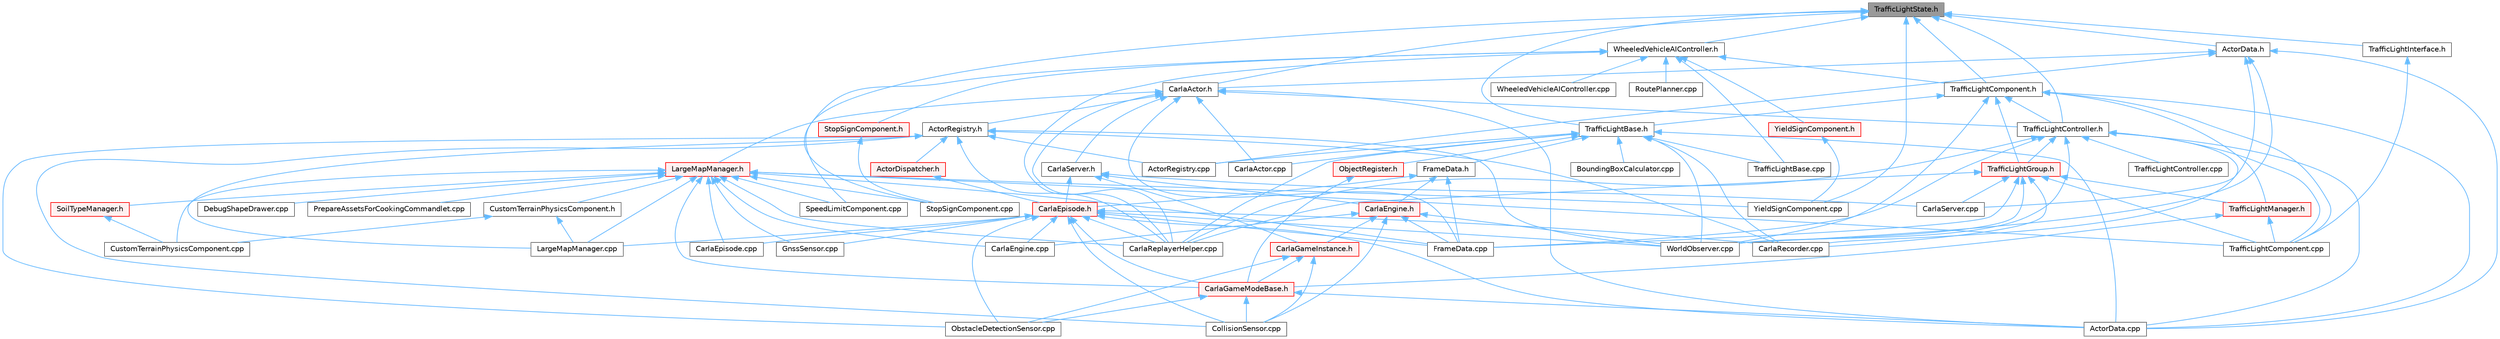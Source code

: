 digraph "TrafficLightState.h"
{
 // INTERACTIVE_SVG=YES
 // LATEX_PDF_SIZE
  bgcolor="transparent";
  edge [fontname=Helvetica,fontsize=10,labelfontname=Helvetica,labelfontsize=10];
  node [fontname=Helvetica,fontsize=10,shape=box,height=0.2,width=0.4];
  Node1 [id="Node000001",label="TrafficLightState.h",height=0.2,width=0.4,color="gray40", fillcolor="grey60", style="filled", fontcolor="black",tooltip=" "];
  Node1 -> Node2 [id="edge1_Node000001_Node000002",dir="back",color="steelblue1",style="solid",tooltip=" "];
  Node2 [id="Node000002",label="ActorData.h",height=0.2,width=0.4,color="grey40", fillcolor="white", style="filled",URL="$de/d7d/ActorData_8h.html",tooltip=" "];
  Node2 -> Node3 [id="edge2_Node000002_Node000003",dir="back",color="steelblue1",style="solid",tooltip=" "];
  Node3 [id="Node000003",label="ActorData.cpp",height=0.2,width=0.4,color="grey40", fillcolor="white", style="filled",URL="$da/d7f/ActorData_8cpp.html",tooltip=" "];
  Node2 -> Node4 [id="edge3_Node000002_Node000004",dir="back",color="steelblue1",style="solid",tooltip=" "];
  Node4 [id="Node000004",label="ActorRegistry.cpp",height=0.2,width=0.4,color="grey40", fillcolor="white", style="filled",URL="$d3/df3/ActorRegistry_8cpp.html",tooltip=" "];
  Node2 -> Node5 [id="edge4_Node000002_Node000005",dir="back",color="steelblue1",style="solid",tooltip=" "];
  Node5 [id="Node000005",label="CarlaActor.h",height=0.2,width=0.4,color="grey40", fillcolor="white", style="filled",URL="$de/d36/CarlaActor_8h.html",tooltip=" "];
  Node5 -> Node3 [id="edge5_Node000005_Node000003",dir="back",color="steelblue1",style="solid",tooltip=" "];
  Node5 -> Node6 [id="edge6_Node000005_Node000006",dir="back",color="steelblue1",style="solid",tooltip=" "];
  Node6 [id="Node000006",label="ActorRegistry.h",height=0.2,width=0.4,color="grey40", fillcolor="white", style="filled",URL="$da/de4/ActorRegistry_8h.html",tooltip=" "];
  Node6 -> Node7 [id="edge7_Node000006_Node000007",dir="back",color="steelblue1",style="solid",tooltip=" "];
  Node7 [id="Node000007",label="ActorDispatcher.h",height=0.2,width=0.4,color="red", fillcolor="#FFF0F0", style="filled",URL="$dc/ddc/ActorDispatcher_8h.html",tooltip=" "];
  Node7 -> Node9 [id="edge8_Node000007_Node000009",dir="back",color="steelblue1",style="solid",tooltip=" "];
  Node9 [id="Node000009",label="CarlaEpisode.h",height=0.2,width=0.4,color="red", fillcolor="#FFF0F0", style="filled",URL="$de/db8/CarlaEpisode_8h.html",tooltip=" "];
  Node9 -> Node3 [id="edge9_Node000009_Node000003",dir="back",color="steelblue1",style="solid",tooltip=" "];
  Node9 -> Node10 [id="edge10_Node000009_Node000010",dir="back",color="steelblue1",style="solid",tooltip=" "];
  Node10 [id="Node000010",label="CarlaEngine.cpp",height=0.2,width=0.4,color="grey40", fillcolor="white", style="filled",URL="$d6/da1/CarlaEngine_8cpp.html",tooltip=" "];
  Node9 -> Node11 [id="edge11_Node000009_Node000011",dir="back",color="steelblue1",style="solid",tooltip=" "];
  Node11 [id="Node000011",label="CarlaEpisode.cpp",height=0.2,width=0.4,color="grey40", fillcolor="white", style="filled",URL="$d6/dd9/CarlaEpisode_8cpp.html",tooltip=" "];
  Node9 -> Node12 [id="edge12_Node000009_Node000012",dir="back",color="steelblue1",style="solid",tooltip=" "];
  Node12 [id="Node000012",label="CarlaGameModeBase.h",height=0.2,width=0.4,color="red", fillcolor="#FFF0F0", style="filled",URL="$d3/d49/CarlaGameModeBase_8h.html",tooltip=" "];
  Node12 -> Node3 [id="edge13_Node000012_Node000003",dir="back",color="steelblue1",style="solid",tooltip=" "];
  Node12 -> Node42 [id="edge14_Node000012_Node000042",dir="back",color="steelblue1",style="solid",tooltip=" "];
  Node42 [id="Node000042",label="CollisionSensor.cpp",height=0.2,width=0.4,color="grey40", fillcolor="white", style="filled",URL="$da/df0/CollisionSensor_8cpp.html",tooltip=" "];
  Node12 -> Node43 [id="edge15_Node000012_Node000043",dir="back",color="steelblue1",style="solid",tooltip=" "];
  Node43 [id="Node000043",label="ObstacleDetectionSensor.cpp",height=0.2,width=0.4,color="grey40", fillcolor="white", style="filled",URL="$d2/d70/ObstacleDetectionSensor_8cpp.html",tooltip=" "];
  Node9 -> Node44 [id="edge16_Node000009_Node000044",dir="back",color="steelblue1",style="solid",tooltip=" "];
  Node44 [id="Node000044",label="CarlaRecorder.cpp",height=0.2,width=0.4,color="grey40", fillcolor="white", style="filled",URL="$da/d49/CarlaRecorder_8cpp.html",tooltip=" "];
  Node9 -> Node18 [id="edge17_Node000009_Node000018",dir="back",color="steelblue1",style="solid",tooltip=" "];
  Node18 [id="Node000018",label="CarlaReplayerHelper.cpp",height=0.2,width=0.4,color="grey40", fillcolor="white", style="filled",URL="$d2/d32/CarlaReplayerHelper_8cpp.html",tooltip=" "];
  Node9 -> Node42 [id="edge18_Node000009_Node000042",dir="back",color="steelblue1",style="solid",tooltip=" "];
  Node9 -> Node24 [id="edge19_Node000009_Node000024",dir="back",color="steelblue1",style="solid",tooltip=" "];
  Node24 [id="Node000024",label="FrameData.cpp",height=0.2,width=0.4,color="grey40", fillcolor="white", style="filled",URL="$df/d8a/FrameData_8cpp.html",tooltip=" "];
  Node9 -> Node25 [id="edge20_Node000009_Node000025",dir="back",color="steelblue1",style="solid",tooltip=" "];
  Node25 [id="Node000025",label="GnssSensor.cpp",height=0.2,width=0.4,color="grey40", fillcolor="white", style="filled",URL="$d7/d22/GnssSensor_8cpp.html",tooltip=" "];
  Node9 -> Node26 [id="edge21_Node000009_Node000026",dir="back",color="steelblue1",style="solid",tooltip=" "];
  Node26 [id="Node000026",label="LargeMapManager.cpp",height=0.2,width=0.4,color="grey40", fillcolor="white", style="filled",URL="$df/d6c/LargeMapManager_8cpp.html",tooltip=" "];
  Node9 -> Node43 [id="edge22_Node000009_Node000043",dir="back",color="steelblue1",style="solid",tooltip=" "];
  Node9 -> Node96 [id="edge23_Node000009_Node000096",dir="back",color="steelblue1",style="solid",tooltip=" "];
  Node96 [id="Node000096",label="WorldObserver.cpp",height=0.2,width=0.4,color="grey40", fillcolor="white", style="filled",URL="$d9/de7/WorldObserver_8cpp.html",tooltip=" "];
  Node6 -> Node4 [id="edge24_Node000006_Node000004",dir="back",color="steelblue1",style="solid",tooltip=" "];
  Node6 -> Node44 [id="edge25_Node000006_Node000044",dir="back",color="steelblue1",style="solid",tooltip=" "];
  Node6 -> Node18 [id="edge26_Node000006_Node000018",dir="back",color="steelblue1",style="solid",tooltip=" "];
  Node6 -> Node42 [id="edge27_Node000006_Node000042",dir="back",color="steelblue1",style="solid",tooltip=" "];
  Node6 -> Node26 [id="edge28_Node000006_Node000026",dir="back",color="steelblue1",style="solid",tooltip=" "];
  Node6 -> Node43 [id="edge29_Node000006_Node000043",dir="back",color="steelblue1",style="solid",tooltip=" "];
  Node6 -> Node96 [id="edge30_Node000006_Node000096",dir="back",color="steelblue1",style="solid",tooltip=" "];
  Node5 -> Node15 [id="edge31_Node000005_Node000015",dir="back",color="steelblue1",style="solid",tooltip=" "];
  Node15 [id="Node000015",label="CarlaActor.cpp",height=0.2,width=0.4,color="grey40", fillcolor="white", style="filled",URL="$d3/d43/CarlaActor_8cpp.html",tooltip=" "];
  Node5 -> Node18 [id="edge32_Node000005_Node000018",dir="back",color="steelblue1",style="solid",tooltip=" "];
  Node5 -> Node97 [id="edge33_Node000005_Node000097",dir="back",color="steelblue1",style="solid",tooltip=" "];
  Node97 [id="Node000097",label="CarlaServer.h",height=0.2,width=0.4,color="grey40", fillcolor="white", style="filled",URL="$d0/d35/CarlaServer_8h.html",tooltip=" "];
  Node97 -> Node98 [id="edge34_Node000097_Node000098",dir="back",color="steelblue1",style="solid",tooltip=" "];
  Node98 [id="Node000098",label="CarlaEngine.h",height=0.2,width=0.4,color="red", fillcolor="#FFF0F0", style="filled",URL="$d0/d11/CarlaEngine_8h.html",tooltip=" "];
  Node98 -> Node10 [id="edge35_Node000098_Node000010",dir="back",color="steelblue1",style="solid",tooltip=" "];
  Node98 -> Node101 [id="edge36_Node000098_Node000101",dir="back",color="steelblue1",style="solid",tooltip=" "];
  Node101 [id="Node000101",label="CarlaGameInstance.h",height=0.2,width=0.4,color="red", fillcolor="#FFF0F0", style="filled",URL="$d2/dba/CarlaGameInstance_8h.html",tooltip=" "];
  Node101 -> Node12 [id="edge37_Node000101_Node000012",dir="back",color="steelblue1",style="solid",tooltip=" "];
  Node101 -> Node42 [id="edge38_Node000101_Node000042",dir="back",color="steelblue1",style="solid",tooltip=" "];
  Node101 -> Node43 [id="edge39_Node000101_Node000043",dir="back",color="steelblue1",style="solid",tooltip=" "];
  Node98 -> Node42 [id="edge40_Node000098_Node000042",dir="back",color="steelblue1",style="solid",tooltip=" "];
  Node98 -> Node24 [id="edge41_Node000098_Node000024",dir="back",color="steelblue1",style="solid",tooltip=" "];
  Node98 -> Node96 [id="edge42_Node000098_Node000096",dir="back",color="steelblue1",style="solid",tooltip=" "];
  Node97 -> Node9 [id="edge43_Node000097_Node000009",dir="back",color="steelblue1",style="solid",tooltip=" "];
  Node97 -> Node101 [id="edge44_Node000097_Node000101",dir="back",color="steelblue1",style="solid",tooltip=" "];
  Node97 -> Node19 [id="edge45_Node000097_Node000019",dir="back",color="steelblue1",style="solid",tooltip=" "];
  Node19 [id="Node000019",label="CarlaServer.cpp",height=0.2,width=0.4,color="grey40", fillcolor="white", style="filled",URL="$db/d6c/CarlaServer_8cpp.html",tooltip=" "];
  Node5 -> Node24 [id="edge46_Node000005_Node000024",dir="back",color="steelblue1",style="solid",tooltip=" "];
  Node5 -> Node108 [id="edge47_Node000005_Node000108",dir="back",color="steelblue1",style="solid",tooltip=" "];
  Node108 [id="Node000108",label="LargeMapManager.h",height=0.2,width=0.4,color="red", fillcolor="#FFF0F0", style="filled",URL="$d3/d30/LargeMapManager_8h.html",tooltip=" "];
  Node108 -> Node10 [id="edge48_Node000108_Node000010",dir="back",color="steelblue1",style="solid",tooltip=" "];
  Node108 -> Node11 [id="edge49_Node000108_Node000011",dir="back",color="steelblue1",style="solid",tooltip=" "];
  Node108 -> Node12 [id="edge50_Node000108_Node000012",dir="back",color="steelblue1",style="solid",tooltip=" "];
  Node108 -> Node18 [id="edge51_Node000108_Node000018",dir="back",color="steelblue1",style="solid",tooltip=" "];
  Node108 -> Node22 [id="edge52_Node000108_Node000022",dir="back",color="steelblue1",style="solid",tooltip=" "];
  Node22 [id="Node000022",label="CustomTerrainPhysicsComponent.cpp",height=0.2,width=0.4,color="grey40", fillcolor="white", style="filled",URL="$d1/d59/CustomTerrainPhysicsComponent_8cpp.html",tooltip=" "];
  Node108 -> Node109 [id="edge53_Node000108_Node000109",dir="back",color="steelblue1",style="solid",tooltip=" "];
  Node109 [id="Node000109",label="CustomTerrainPhysicsComponent.h",height=0.2,width=0.4,color="grey40", fillcolor="white", style="filled",URL="$d1/d4f/CustomTerrainPhysicsComponent_8h.html",tooltip=" "];
  Node109 -> Node22 [id="edge54_Node000109_Node000022",dir="back",color="steelblue1",style="solid",tooltip=" "];
  Node109 -> Node26 [id="edge55_Node000109_Node000026",dir="back",color="steelblue1",style="solid",tooltip=" "];
  Node108 -> Node23 [id="edge56_Node000108_Node000023",dir="back",color="steelblue1",style="solid",tooltip=" "];
  Node23 [id="Node000023",label="DebugShapeDrawer.cpp",height=0.2,width=0.4,color="grey40", fillcolor="white", style="filled",URL="$d3/d7b/DebugShapeDrawer_8cpp.html",tooltip=" "];
  Node108 -> Node24 [id="edge57_Node000108_Node000024",dir="back",color="steelblue1",style="solid",tooltip=" "];
  Node108 -> Node25 [id="edge58_Node000108_Node000025",dir="back",color="steelblue1",style="solid",tooltip=" "];
  Node108 -> Node26 [id="edge59_Node000108_Node000026",dir="back",color="steelblue1",style="solid",tooltip=" "];
  Node108 -> Node110 [id="edge60_Node000108_Node000110",dir="back",color="steelblue1",style="solid",tooltip=" "];
  Node110 [id="Node000110",label="PrepareAssetsForCookingCommandlet.cpp",height=0.2,width=0.4,color="grey40", fillcolor="white", style="filled",URL="$d2/dee/PrepareAssetsForCookingCommandlet_8cpp.html",tooltip=" "];
  Node108 -> Node111 [id="edge61_Node000108_Node000111",dir="back",color="steelblue1",style="solid",tooltip=" "];
  Node111 [id="Node000111",label="SoilTypeManager.h",height=0.2,width=0.4,color="red", fillcolor="#FFF0F0", style="filled",URL="$d1/dae/SoilTypeManager_8h.html",tooltip=" "];
  Node111 -> Node22 [id="edge62_Node000111_Node000022",dir="back",color="steelblue1",style="solid",tooltip=" "];
  Node108 -> Node33 [id="edge63_Node000108_Node000033",dir="back",color="steelblue1",style="solid",tooltip=" "];
  Node33 [id="Node000033",label="SpeedLimitComponent.cpp",height=0.2,width=0.4,color="grey40", fillcolor="white", style="filled",URL="$d2/dd9/SpeedLimitComponent_8cpp.html",tooltip=" "];
  Node108 -> Node34 [id="edge64_Node000108_Node000034",dir="back",color="steelblue1",style="solid",tooltip=" "];
  Node34 [id="Node000034",label="StopSignComponent.cpp",height=0.2,width=0.4,color="grey40", fillcolor="white", style="filled",URL="$d6/ddb/StopSignComponent_8cpp.html",tooltip=" "];
  Node108 -> Node36 [id="edge65_Node000108_Node000036",dir="back",color="steelblue1",style="solid",tooltip=" "];
  Node36 [id="Node000036",label="TrafficLightComponent.cpp",height=0.2,width=0.4,color="grey40", fillcolor="white", style="filled",URL="$d3/dcd/TrafficLightComponent_8cpp.html",tooltip=" "];
  Node108 -> Node41 [id="edge66_Node000108_Node000041",dir="back",color="steelblue1",style="solid",tooltip=" "];
  Node41 [id="Node000041",label="YieldSignComponent.cpp",height=0.2,width=0.4,color="grey40", fillcolor="white", style="filled",URL="$d4/d36/YieldSignComponent_8cpp.html",tooltip=" "];
  Node5 -> Node114 [id="edge67_Node000005_Node000114",dir="back",color="steelblue1",style="solid",tooltip=" "];
  Node114 [id="Node000114",label="TrafficLightController.h",height=0.2,width=0.4,color="grey40", fillcolor="white", style="filled",URL="$dd/d67/TrafficLightController_8h.html",tooltip=" "];
  Node114 -> Node3 [id="edge68_Node000114_Node000003",dir="back",color="steelblue1",style="solid",tooltip=" "];
  Node114 -> Node44 [id="edge69_Node000114_Node000044",dir="back",color="steelblue1",style="solid",tooltip=" "];
  Node114 -> Node18 [id="edge70_Node000114_Node000018",dir="back",color="steelblue1",style="solid",tooltip=" "];
  Node114 -> Node24 [id="edge71_Node000114_Node000024",dir="back",color="steelblue1",style="solid",tooltip=" "];
  Node114 -> Node36 [id="edge72_Node000114_Node000036",dir="back",color="steelblue1",style="solid",tooltip=" "];
  Node114 -> Node115 [id="edge73_Node000114_Node000115",dir="back",color="steelblue1",style="solid",tooltip=" "];
  Node115 [id="Node000115",label="TrafficLightController.cpp",height=0.2,width=0.4,color="grey40", fillcolor="white", style="filled",URL="$d7/d63/TrafficLightController_8cpp.html",tooltip=" "];
  Node114 -> Node116 [id="edge74_Node000114_Node000116",dir="back",color="steelblue1",style="solid",tooltip=" "];
  Node116 [id="Node000116",label="TrafficLightGroup.h",height=0.2,width=0.4,color="red", fillcolor="#FFF0F0", style="filled",URL="$de/da0/TrafficLightGroup_8h.html",tooltip=" "];
  Node116 -> Node44 [id="edge75_Node000116_Node000044",dir="back",color="steelblue1",style="solid",tooltip=" "];
  Node116 -> Node18 [id="edge76_Node000116_Node000018",dir="back",color="steelblue1",style="solid",tooltip=" "];
  Node116 -> Node19 [id="edge77_Node000116_Node000019",dir="back",color="steelblue1",style="solid",tooltip=" "];
  Node116 -> Node24 [id="edge78_Node000116_Node000024",dir="back",color="steelblue1",style="solid",tooltip=" "];
  Node116 -> Node36 [id="edge79_Node000116_Node000036",dir="back",color="steelblue1",style="solid",tooltip=" "];
  Node116 -> Node117 [id="edge80_Node000116_Node000117",dir="back",color="steelblue1",style="solid",tooltip=" "];
  Node117 [id="Node000117",label="TrafficLightManager.h",height=0.2,width=0.4,color="red", fillcolor="#FFF0F0", style="filled",URL="$da/ddb/TrafficLightManager_8h.html",tooltip=" "];
  Node117 -> Node12 [id="edge81_Node000117_Node000012",dir="back",color="steelblue1",style="solid",tooltip=" "];
  Node117 -> Node36 [id="edge82_Node000117_Node000036",dir="back",color="steelblue1",style="solid",tooltip=" "];
  Node116 -> Node96 [id="edge83_Node000116_Node000096",dir="back",color="steelblue1",style="solid",tooltip=" "];
  Node114 -> Node96 [id="edge84_Node000114_Node000096",dir="back",color="steelblue1",style="solid",tooltip=" "];
  Node2 -> Node19 [id="edge85_Node000002_Node000019",dir="back",color="steelblue1",style="solid",tooltip=" "];
  Node2 -> Node96 [id="edge86_Node000002_Node000096",dir="back",color="steelblue1",style="solid",tooltip=" "];
  Node1 -> Node5 [id="edge87_Node000001_Node000005",dir="back",color="steelblue1",style="solid",tooltip=" "];
  Node1 -> Node34 [id="edge88_Node000001_Node000034",dir="back",color="steelblue1",style="solid",tooltip=" "];
  Node1 -> Node118 [id="edge89_Node000001_Node000118",dir="back",color="steelblue1",style="solid",tooltip=" "];
  Node118 [id="Node000118",label="TrafficLightBase.h",height=0.2,width=0.4,color="grey40", fillcolor="white", style="filled",URL="$d9/d29/TrafficLightBase_8h.html",tooltip=" "];
  Node118 -> Node3 [id="edge90_Node000118_Node000003",dir="back",color="steelblue1",style="solid",tooltip=" "];
  Node118 -> Node4 [id="edge91_Node000118_Node000004",dir="back",color="steelblue1",style="solid",tooltip=" "];
  Node118 -> Node119 [id="edge92_Node000118_Node000119",dir="back",color="steelblue1",style="solid",tooltip=" "];
  Node119 [id="Node000119",label="BoundingBoxCalculator.cpp",height=0.2,width=0.4,color="grey40", fillcolor="white", style="filled",URL="$dd/dd8/BoundingBoxCalculator_8cpp.html",tooltip=" "];
  Node118 -> Node15 [id="edge93_Node000118_Node000015",dir="back",color="steelblue1",style="solid",tooltip=" "];
  Node118 -> Node44 [id="edge94_Node000118_Node000044",dir="back",color="steelblue1",style="solid",tooltip=" "];
  Node118 -> Node18 [id="edge95_Node000118_Node000018",dir="back",color="steelblue1",style="solid",tooltip=" "];
  Node118 -> Node120 [id="edge96_Node000118_Node000120",dir="back",color="steelblue1",style="solid",tooltip=" "];
  Node120 [id="Node000120",label="FrameData.h",height=0.2,width=0.4,color="grey40", fillcolor="white", style="filled",URL="$d2/df1/FrameData_8h.html",tooltip=" "];
  Node120 -> Node98 [id="edge97_Node000120_Node000098",dir="back",color="steelblue1",style="solid",tooltip=" "];
  Node120 -> Node9 [id="edge98_Node000120_Node000009",dir="back",color="steelblue1",style="solid",tooltip=" "];
  Node120 -> Node24 [id="edge99_Node000120_Node000024",dir="back",color="steelblue1",style="solid",tooltip=" "];
  Node118 -> Node121 [id="edge100_Node000118_Node000121",dir="back",color="steelblue1",style="solid",tooltip=" "];
  Node121 [id="Node000121",label="ObjectRegister.h",height=0.2,width=0.4,color="red", fillcolor="#FFF0F0", style="filled",URL="$d4/d5b/ObjectRegister_8h.html",tooltip=" "];
  Node121 -> Node12 [id="edge101_Node000121_Node000012",dir="back",color="steelblue1",style="solid",tooltip=" "];
  Node118 -> Node35 [id="edge102_Node000118_Node000035",dir="back",color="steelblue1",style="solid",tooltip=" "];
  Node35 [id="Node000035",label="TrafficLightBase.cpp",height=0.2,width=0.4,color="grey40", fillcolor="white", style="filled",URL="$d2/d40/TrafficLightBase_8cpp.html",tooltip=" "];
  Node118 -> Node96 [id="edge103_Node000118_Node000096",dir="back",color="steelblue1",style="solid",tooltip=" "];
  Node1 -> Node123 [id="edge104_Node000001_Node000123",dir="back",color="steelblue1",style="solid",tooltip=" "];
  Node123 [id="Node000123",label="TrafficLightComponent.h",height=0.2,width=0.4,color="grey40", fillcolor="white", style="filled",URL="$d8/dde/TrafficLightComponent_8h.html",tooltip=" "];
  Node123 -> Node3 [id="edge105_Node000123_Node000003",dir="back",color="steelblue1",style="solid",tooltip=" "];
  Node123 -> Node118 [id="edge106_Node000123_Node000118",dir="back",color="steelblue1",style="solid",tooltip=" "];
  Node123 -> Node36 [id="edge107_Node000123_Node000036",dir="back",color="steelblue1",style="solid",tooltip=" "];
  Node123 -> Node114 [id="edge108_Node000123_Node000114",dir="back",color="steelblue1",style="solid",tooltip=" "];
  Node123 -> Node116 [id="edge109_Node000123_Node000116",dir="back",color="steelblue1",style="solid",tooltip=" "];
  Node123 -> Node117 [id="edge110_Node000123_Node000117",dir="back",color="steelblue1",style="solid",tooltip=" "];
  Node123 -> Node96 [id="edge111_Node000123_Node000096",dir="back",color="steelblue1",style="solid",tooltip=" "];
  Node1 -> Node114 [id="edge112_Node000001_Node000114",dir="back",color="steelblue1",style="solid",tooltip=" "];
  Node1 -> Node124 [id="edge113_Node000001_Node000124",dir="back",color="steelblue1",style="solid",tooltip=" "];
  Node124 [id="Node000124",label="TrafficLightInterface.h",height=0.2,width=0.4,color="grey40", fillcolor="white", style="filled",URL="$d7/d6d/TrafficLightInterface_8h.html",tooltip=" "];
  Node124 -> Node36 [id="edge114_Node000124_Node000036",dir="back",color="steelblue1",style="solid",tooltip=" "];
  Node1 -> Node125 [id="edge115_Node000001_Node000125",dir="back",color="steelblue1",style="solid",tooltip=" "];
  Node125 [id="Node000125",label="WheeledVehicleAIController.h",height=0.2,width=0.4,color="grey40", fillcolor="white", style="filled",URL="$d2/d29/WheeledVehicleAIController_8h.html",tooltip=" "];
  Node125 -> Node18 [id="edge116_Node000125_Node000018",dir="back",color="steelblue1",style="solid",tooltip=" "];
  Node125 -> Node126 [id="edge117_Node000125_Node000126",dir="back",color="steelblue1",style="solid",tooltip=" "];
  Node126 [id="Node000126",label="RoutePlanner.cpp",height=0.2,width=0.4,color="grey40", fillcolor="white", style="filled",URL="$de/d45/RoutePlanner_8cpp.html",tooltip=" "];
  Node125 -> Node33 [id="edge118_Node000125_Node000033",dir="back",color="steelblue1",style="solid",tooltip=" "];
  Node125 -> Node127 [id="edge119_Node000125_Node000127",dir="back",color="steelblue1",style="solid",tooltip=" "];
  Node127 [id="Node000127",label="StopSignComponent.h",height=0.2,width=0.4,color="red", fillcolor="#FFF0F0", style="filled",URL="$dc/d8c/StopSignComponent_8h.html",tooltip=" "];
  Node127 -> Node34 [id="edge120_Node000127_Node000034",dir="back",color="steelblue1",style="solid",tooltip=" "];
  Node125 -> Node35 [id="edge121_Node000125_Node000035",dir="back",color="steelblue1",style="solid",tooltip=" "];
  Node125 -> Node123 [id="edge122_Node000125_Node000123",dir="back",color="steelblue1",style="solid",tooltip=" "];
  Node125 -> Node128 [id="edge123_Node000125_Node000128",dir="back",color="steelblue1",style="solid",tooltip=" "];
  Node128 [id="Node000128",label="WheeledVehicleAIController.cpp",height=0.2,width=0.4,color="grey40", fillcolor="white", style="filled",URL="$d8/de0/WheeledVehicleAIController_8cpp.html",tooltip=" "];
  Node125 -> Node129 [id="edge124_Node000125_Node000129",dir="back",color="steelblue1",style="solid",tooltip=" "];
  Node129 [id="Node000129",label="YieldSignComponent.h",height=0.2,width=0.4,color="red", fillcolor="#FFF0F0", style="filled",URL="$d6/d4e/YieldSignComponent_8h.html",tooltip=" "];
  Node129 -> Node41 [id="edge125_Node000129_Node000041",dir="back",color="steelblue1",style="solid",tooltip=" "];
  Node1 -> Node41 [id="edge126_Node000001_Node000041",dir="back",color="steelblue1",style="solid",tooltip=" "];
}
